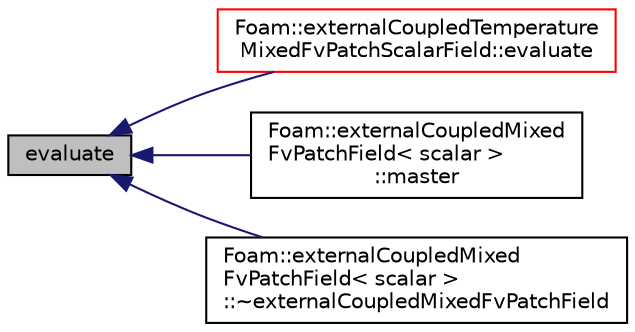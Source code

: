 digraph "evaluate"
{
  bgcolor="transparent";
  edge [fontname="Helvetica",fontsize="10",labelfontname="Helvetica",labelfontsize="10"];
  node [fontname="Helvetica",fontsize="10",shape=record];
  rankdir="LR";
  Node38 [label="evaluate",height=0.2,width=0.4,color="black", fillcolor="grey75", style="filled", fontcolor="black"];
  Node38 -> Node39 [dir="back",color="midnightblue",fontsize="10",style="solid",fontname="Helvetica"];
  Node39 [label="Foam::externalCoupledTemperature\lMixedFvPatchScalarField::evaluate",height=0.2,width=0.4,color="red",URL="$a31997.html#a3b59c070ab0408e3bbb21927540159f4",tooltip="Evaluate the patch field. "];
  Node38 -> Node44 [dir="back",color="midnightblue",fontsize="10",style="solid",fontname="Helvetica"];
  Node44 [label="Foam::externalCoupledMixed\lFvPatchField\< scalar \>\l::master",height=0.2,width=0.4,color="black",URL="$a22877.html#acbb56eb86c534007b550d9d2d8478f66",tooltip="Return the master flag. "];
  Node38 -> Node45 [dir="back",color="midnightblue",fontsize="10",style="solid",fontname="Helvetica"];
  Node45 [label="Foam::externalCoupledMixed\lFvPatchField\< scalar \>\l::~externalCoupledMixedFvPatchField",height=0.2,width=0.4,color="black",URL="$a22877.html#a0fb57214a16e74f6f295fd36f95ad107",tooltip="Destructor. "];
}
